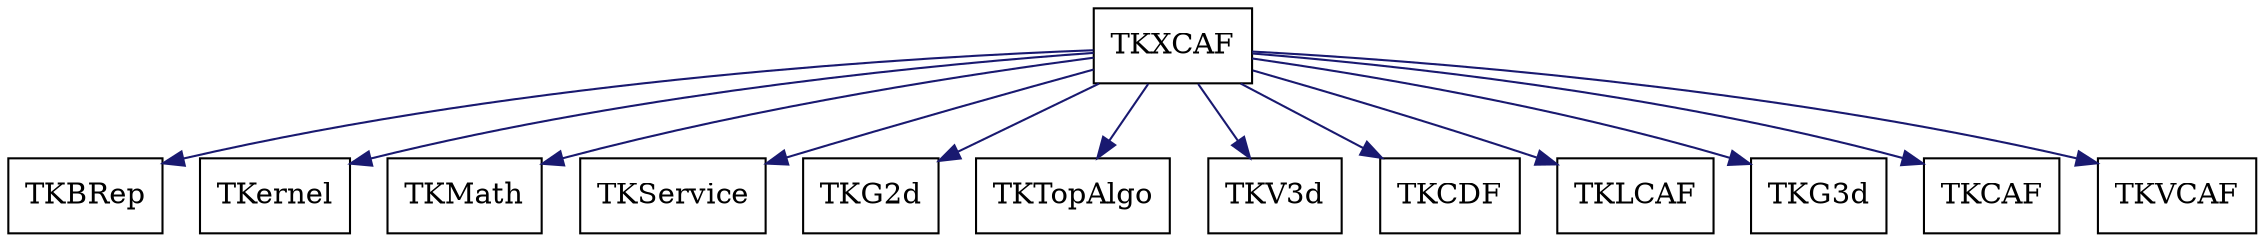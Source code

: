 digraph schema_TKXCAF
{
	TKXCAF [ URL = "toolkit_tkxcaf.html", shape = box ]
	TKBRep [ URL = "toolkit_tkbrep.html" , shape = box ]
	TKXCAF -> TKBRep [ color = "midnightblue", style = "solid" ]
	TKernel [ URL = "toolkit_tkernel.html" , shape = box ]
	TKXCAF -> TKernel [ color = "midnightblue", style = "solid" ]
	TKMath [ URL = "toolkit_tkmath.html" , shape = box ]
	TKXCAF -> TKMath [ color = "midnightblue", style = "solid" ]
	TKService [ URL = "toolkit_tkservice.html" , shape = box ]
	TKXCAF -> TKService [ color = "midnightblue", style = "solid" ]
	TKG2d [ URL = "toolkit_tkg2d.html" , shape = box ]
	TKXCAF -> TKG2d [ color = "midnightblue", style = "solid" ]
	TKTopAlgo [ URL = "toolkit_tktopalgo.html" , shape = box ]
	TKXCAF -> TKTopAlgo [ color = "midnightblue", style = "solid" ]
	TKV3d [ URL = "toolkit_tkv3d.html" , shape = box ]
	TKXCAF -> TKV3d [ color = "midnightblue", style = "solid" ]
	TKCDF [ URL = "toolkit_tkcdf.html" , shape = box ]
	TKXCAF -> TKCDF [ color = "midnightblue", style = "solid" ]
	TKLCAF [ URL = "toolkit_tklcaf.html" , shape = box ]
	TKXCAF -> TKLCAF [ color = "midnightblue", style = "solid" ]
	TKG3d [ URL = "toolkit_tkg3d.html" , shape = box ]
	TKXCAF -> TKG3d [ color = "midnightblue", style = "solid" ]
	TKCAF [ URL = "toolkit_tkcaf.html" , shape = box ]
	TKXCAF -> TKCAF [ color = "midnightblue", style = "solid" ]
	TKVCAF [ URL = "toolkit_tkvcaf.html" , shape = box ]
	TKXCAF -> TKVCAF [ color = "midnightblue", style = "solid" ]
	aspect = 1
}
